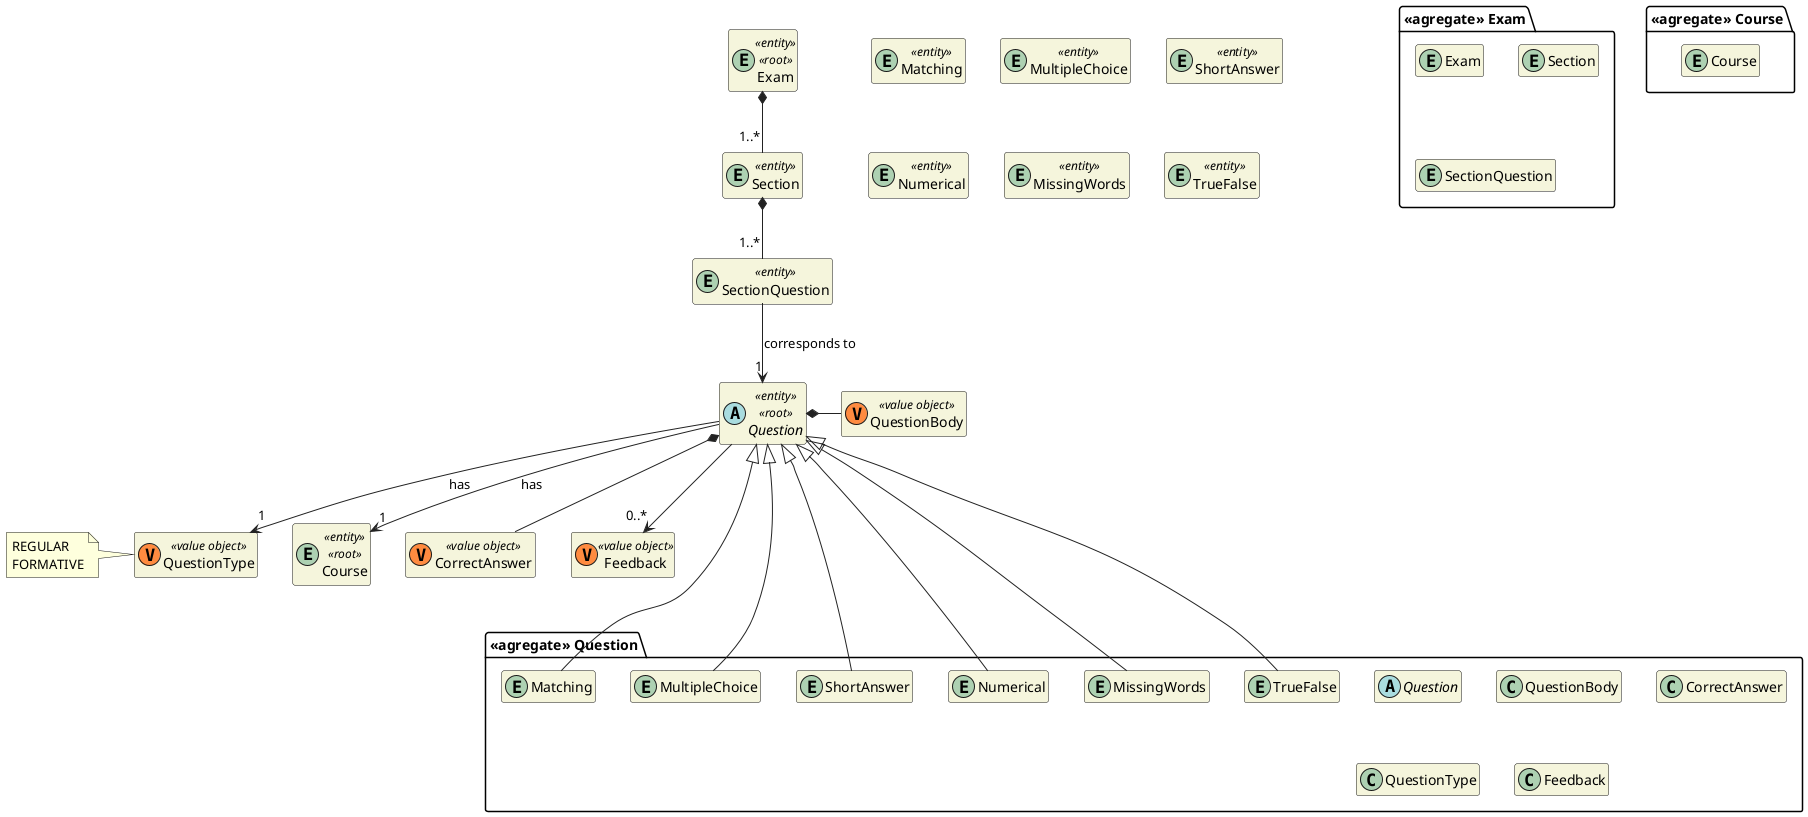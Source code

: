 @startuml US2007_DM
'https://plantuml.com/class-diagram

skinparam classAttributeIconSize 0
hide empty attributes
hide empty methods
skinparam classBackgroundColor beige
skinparam ArrowColor #222222


package "<<agregate>> Question" {
  abstract Question

  class QuestionBody
  class CorrectAnswer

  abstract Question
  entity Matching
  entity MultipleChoice
  entity ShortAnswer
  entity Numerical
  entity MissingWords
  entity TrueFalse

  class QuestionType
  class Feedback
}

abstract Question <<entity>> <<root>> {}

package "<<agregate>> Exam" {
  entity Exam
  entity Section
  entity SectionQuestion
}

package "<<agregate>> Course" {
  entity Course
}

entity Course <<entity>> <<root>> {}

entity Exam <<entity>> <<root>> {}
entity Section <<entity>> {}
entity SectionQuestion <<entity>> {}

Exam *-- "1..*" Section

class QuestionBody <<(V,#FF8B40) value object>> {}
class CorrectAnswer <<(V,#FF8B40) value object>> {}
class QuestionType <<(V,#FF8B40) value object>> {}
class Feedback <<(V,#FF8B40) value object>> {}

note left of QuestionType
  REGULAR
  FORMATIVE
end note

Question *- QuestionBody
Question *-- CorrectAnswer
Question --> "1" QuestionType :has

Question <|--- Matching
Question <|--- MultipleChoice
Question <|--- ShortAnswer
Question <|--- Numerical
Question <|--- MissingWords
Question <|--- TrueFalse

Question --> "1" Course : has

entity Matching <<entity>> {}
entity MultipleChoice <<entity>> {}
entity ShortAnswer <<entity>> {}
entity Numerical <<entity>> {}
entity MissingWords <<entity>> {}
entity TrueFalse <<entity>> {}

Question --> "0..*" Feedback
SectionQuestion --> "1" Question : corresponds to
Section *-- "1..*" SectionQuestion

@enduml
